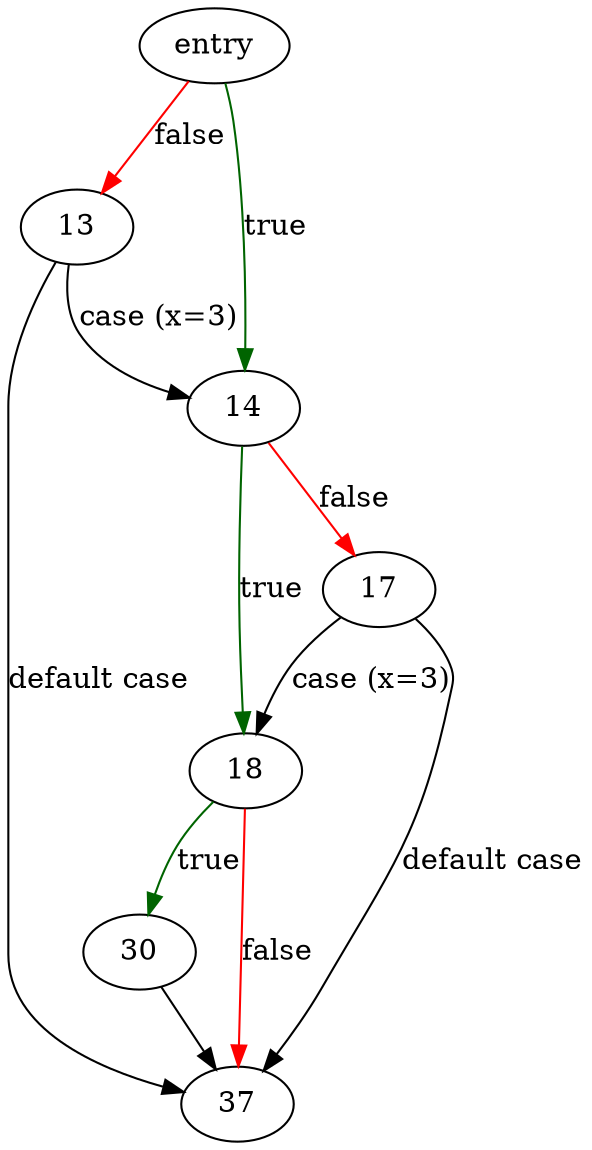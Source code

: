 digraph "xstrcoll_df_size" {
	// Node definitions.
	2 [label=entry];
	13;
	14;
	17;
	18;
	30;
	37;

	// Edge definitions.
	2 -> 13 [
		color=red
		label=false
	];
	2 -> 14 [
		color=darkgreen
		label=true
	];
	13 -> 14 [label="case (x=3)"];
	13 -> 37 [label="default case"];
	14 -> 17 [
		color=red
		label=false
	];
	14 -> 18 [
		color=darkgreen
		label=true
	];
	17 -> 18 [label="case (x=3)"];
	17 -> 37 [label="default case"];
	18 -> 30 [
		color=darkgreen
		label=true
	];
	18 -> 37 [
		color=red
		label=false
	];
	30 -> 37;
}
